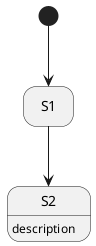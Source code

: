 {
  "sha1": "f0pwe6yh80lwx0aj0x7e8ez0a0ru72l",
  "insertion": {
    "when": "2024-06-01T09:03:05.360Z",
    "user": "plantuml@gmail.com"
  }
}
@startuml
hide empty description
[*] --> S1
S1 --> S2
S2 : description
@enduml
